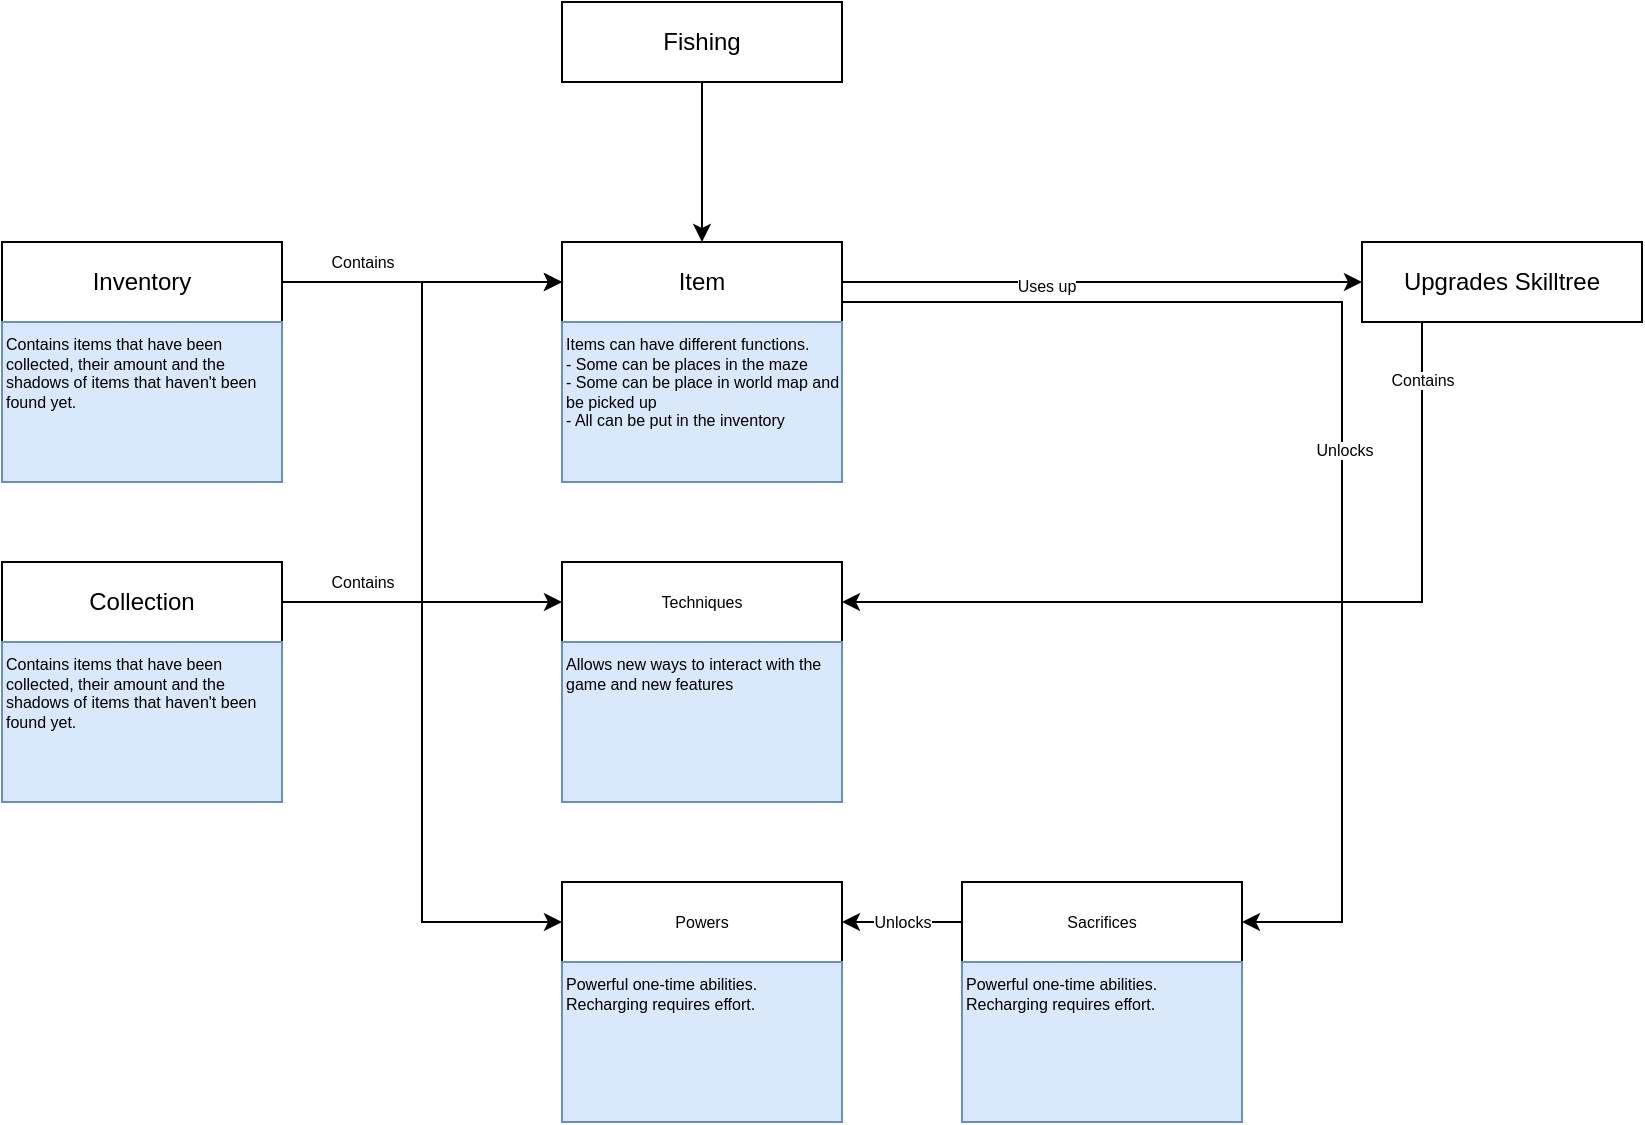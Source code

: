 <mxfile version="20.7.4" type="github">
  <diagram id="px11UpSbY-nVJOwti2Pc" name="Page-1">
    <mxGraphModel dx="819" dy="431" grid="1" gridSize="10" guides="1" tooltips="1" connect="1" arrows="1" fold="1" page="1" pageScale="1" pageWidth="850" pageHeight="1100" math="0" shadow="0">
      <root>
        <mxCell id="0" />
        <mxCell id="1" parent="0" />
        <mxCell id="JakbkevV6Aye5FfJxtAG-15" style="edgeStyle=orthogonalEdgeStyle;rounded=0;orthogonalLoop=1;jettySize=auto;html=1;fontSize=8;" edge="1" parent="1" source="JakbkevV6Aye5FfJxtAG-8" target="JakbkevV6Aye5FfJxtAG-13">
          <mxGeometry relative="1" as="geometry" />
        </mxCell>
        <mxCell id="JakbkevV6Aye5FfJxtAG-16" value="Contains" style="edgeLabel;html=1;align=center;verticalAlign=middle;resizable=0;points=[];fontSize=8;" vertex="1" connectable="0" parent="JakbkevV6Aye5FfJxtAG-15">
          <mxGeometry x="-0.218" y="-1" relative="1" as="geometry">
            <mxPoint x="-15" y="-11" as="offset" />
          </mxGeometry>
        </mxCell>
        <mxCell id="JakbkevV6Aye5FfJxtAG-8" value="Inventory" style="whiteSpace=wrap;html=1;align=center;" vertex="1" parent="1">
          <mxGeometry x="20" y="120" width="140" height="40" as="geometry" />
        </mxCell>
        <mxCell id="JakbkevV6Aye5FfJxtAG-12" value="Contains items that have been collected, their amount and the shadows of items that haven&#39;t been found yet." style="rounded=0;whiteSpace=wrap;html=1;fillColor=#dae8fc;strokeColor=#6c8ebf;align=left;verticalAlign=top;fontSize=8;shadow=0;" vertex="1" parent="1">
          <mxGeometry x="20" y="160" width="140" height="80" as="geometry" />
        </mxCell>
        <mxCell id="JakbkevV6Aye5FfJxtAG-22" style="edgeStyle=orthogonalEdgeStyle;rounded=0;orthogonalLoop=1;jettySize=auto;html=1;fontSize=8;" edge="1" parent="1" source="JakbkevV6Aye5FfJxtAG-13" target="JakbkevV6Aye5FfJxtAG-21">
          <mxGeometry relative="1" as="geometry" />
        </mxCell>
        <mxCell id="JakbkevV6Aye5FfJxtAG-23" value="Uses up" style="edgeLabel;html=1;align=center;verticalAlign=middle;resizable=0;points=[];fontSize=8;" vertex="1" connectable="0" parent="JakbkevV6Aye5FfJxtAG-22">
          <mxGeometry x="-0.218" y="-2" relative="1" as="geometry">
            <mxPoint as="offset" />
          </mxGeometry>
        </mxCell>
        <mxCell id="JakbkevV6Aye5FfJxtAG-13" value="Item" style="whiteSpace=wrap;html=1;align=center;" vertex="1" parent="1">
          <mxGeometry x="300" y="120" width="140" height="40" as="geometry" />
        </mxCell>
        <mxCell id="JakbkevV6Aye5FfJxtAG-18" style="edgeStyle=orthogonalEdgeStyle;rounded=0;orthogonalLoop=1;jettySize=auto;html=1;fontSize=8;" edge="1" parent="1" source="JakbkevV6Aye5FfJxtAG-17" target="JakbkevV6Aye5FfJxtAG-13">
          <mxGeometry relative="1" as="geometry" />
        </mxCell>
        <mxCell id="JakbkevV6Aye5FfJxtAG-17" value="Fishing" style="whiteSpace=wrap;html=1;align=center;" vertex="1" parent="1">
          <mxGeometry x="300" width="140" height="40" as="geometry" />
        </mxCell>
        <mxCell id="JakbkevV6Aye5FfJxtAG-36" style="edgeStyle=orthogonalEdgeStyle;rounded=0;orthogonalLoop=1;jettySize=auto;html=1;entryX=1;entryY=0.5;entryDx=0;entryDy=0;fontSize=8;" edge="1" parent="1" source="JakbkevV6Aye5FfJxtAG-21" target="JakbkevV6Aye5FfJxtAG-30">
          <mxGeometry relative="1" as="geometry">
            <Array as="points">
              <mxPoint x="730" y="300" />
            </Array>
          </mxGeometry>
        </mxCell>
        <mxCell id="JakbkevV6Aye5FfJxtAG-37" value="&lt;div&gt;Contains&lt;/div&gt;" style="edgeLabel;html=1;align=center;verticalAlign=middle;resizable=0;points=[];fontSize=8;" vertex="1" connectable="0" parent="JakbkevV6Aye5FfJxtAG-36">
          <mxGeometry x="-0.865" relative="1" as="geometry">
            <mxPoint as="offset" />
          </mxGeometry>
        </mxCell>
        <mxCell id="JakbkevV6Aye5FfJxtAG-41" style="edgeStyle=orthogonalEdgeStyle;rounded=0;orthogonalLoop=1;jettySize=auto;html=1;entryX=1;entryY=0.5;entryDx=0;entryDy=0;fontSize=8;exitX=1;exitY=0.75;exitDx=0;exitDy=0;" edge="1" parent="1" source="JakbkevV6Aye5FfJxtAG-13" target="JakbkevV6Aye5FfJxtAG-38">
          <mxGeometry x="-0.315" y="-50" relative="1" as="geometry">
            <Array as="points">
              <mxPoint x="690" y="150" />
              <mxPoint x="690" y="460" />
            </Array>
            <mxPoint as="offset" />
          </mxGeometry>
        </mxCell>
        <mxCell id="JakbkevV6Aye5FfJxtAG-42" value="&lt;div&gt;Unlocks&lt;/div&gt;" style="edgeLabel;html=1;align=center;verticalAlign=middle;resizable=0;points=[];fontSize=8;" vertex="1" connectable="0" parent="JakbkevV6Aye5FfJxtAG-41">
          <mxGeometry x="0.062" y="1" relative="1" as="geometry">
            <mxPoint as="offset" />
          </mxGeometry>
        </mxCell>
        <mxCell id="JakbkevV6Aye5FfJxtAG-21" value="&lt;div&gt;Upgrades Skilltree&lt;/div&gt;" style="whiteSpace=wrap;html=1;align=center;" vertex="1" parent="1">
          <mxGeometry x="700" y="120" width="140" height="40" as="geometry" />
        </mxCell>
        <mxCell id="JakbkevV6Aye5FfJxtAG-24" value="&lt;div&gt;Items can have different functions.&lt;/div&gt;&lt;div&gt;- Some can be places in the maze&lt;/div&gt;&lt;div&gt;- Some can be place in world map and be picked up&lt;/div&gt;&lt;div&gt;- All can be put in the inventory&lt;/div&gt;&lt;div&gt;&lt;br&gt;&lt;/div&gt;" style="rounded=0;whiteSpace=wrap;html=1;fillColor=#dae8fc;strokeColor=#6c8ebf;align=left;verticalAlign=top;fontSize=8;shadow=0;" vertex="1" parent="1">
          <mxGeometry x="300" y="160" width="140" height="80" as="geometry" />
        </mxCell>
        <mxCell id="JakbkevV6Aye5FfJxtAG-27" style="edgeStyle=orthogonalEdgeStyle;rounded=0;orthogonalLoop=1;jettySize=auto;html=1;entryX=0;entryY=0.5;entryDx=0;entryDy=0;fontSize=8;" edge="1" parent="1" source="JakbkevV6Aye5FfJxtAG-25" target="JakbkevV6Aye5FfJxtAG-13">
          <mxGeometry relative="1" as="geometry" />
        </mxCell>
        <mxCell id="JakbkevV6Aye5FfJxtAG-29" value="Contains" style="edgeLabel;html=1;align=center;verticalAlign=middle;resizable=0;points=[];fontSize=8;" vertex="1" connectable="0" parent="JakbkevV6Aye5FfJxtAG-27">
          <mxGeometry x="-0.677" y="1" relative="1" as="geometry">
            <mxPoint x="-9" y="-9" as="offset" />
          </mxGeometry>
        </mxCell>
        <mxCell id="JakbkevV6Aye5FfJxtAG-31" style="edgeStyle=orthogonalEdgeStyle;rounded=0;orthogonalLoop=1;jettySize=auto;html=1;fontSize=8;" edge="1" parent="1" source="JakbkevV6Aye5FfJxtAG-25" target="JakbkevV6Aye5FfJxtAG-30">
          <mxGeometry relative="1" as="geometry" />
        </mxCell>
        <mxCell id="JakbkevV6Aye5FfJxtAG-33" style="edgeStyle=orthogonalEdgeStyle;rounded=0;orthogonalLoop=1;jettySize=auto;html=1;fontSize=8;" edge="1" parent="1" source="JakbkevV6Aye5FfJxtAG-25" target="JakbkevV6Aye5FfJxtAG-32">
          <mxGeometry relative="1" as="geometry">
            <Array as="points">
              <mxPoint x="230" y="300" />
              <mxPoint x="230" y="460" />
            </Array>
          </mxGeometry>
        </mxCell>
        <mxCell id="JakbkevV6Aye5FfJxtAG-25" value="Collection" style="whiteSpace=wrap;html=1;align=center;" vertex="1" parent="1">
          <mxGeometry x="20" y="280" width="140" height="40" as="geometry" />
        </mxCell>
        <mxCell id="JakbkevV6Aye5FfJxtAG-26" value="Contains items that have been collected, their amount and the shadows of items that haven&#39;t been found yet." style="rounded=0;whiteSpace=wrap;html=1;fillColor=#dae8fc;strokeColor=#6c8ebf;align=left;verticalAlign=top;fontSize=8;shadow=0;" vertex="1" parent="1">
          <mxGeometry x="20" y="320" width="140" height="80" as="geometry" />
        </mxCell>
        <mxCell id="JakbkevV6Aye5FfJxtAG-30" value="Techniques" style="whiteSpace=wrap;html=1;align=center;rounded=0;shadow=0;sketch=0;fontSize=8;" vertex="1" parent="1">
          <mxGeometry x="300" y="280" width="140" height="40" as="geometry" />
        </mxCell>
        <mxCell id="JakbkevV6Aye5FfJxtAG-32" value="Powers" style="whiteSpace=wrap;html=1;align=center;rounded=0;shadow=0;sketch=0;fontSize=8;" vertex="1" parent="1">
          <mxGeometry x="300" y="440" width="140" height="40" as="geometry" />
        </mxCell>
        <mxCell id="JakbkevV6Aye5FfJxtAG-34" value="Allows new ways to interact with the game and new features" style="rounded=0;whiteSpace=wrap;html=1;fillColor=#dae8fc;strokeColor=#6c8ebf;align=left;verticalAlign=top;fontSize=8;shadow=0;" vertex="1" parent="1">
          <mxGeometry x="300" y="320" width="140" height="80" as="geometry" />
        </mxCell>
        <mxCell id="JakbkevV6Aye5FfJxtAG-35" value="Powerful one-time abilities. Recharging requires effort." style="rounded=0;whiteSpace=wrap;html=1;fillColor=#dae8fc;strokeColor=#6c8ebf;align=left;verticalAlign=top;fontSize=8;shadow=0;" vertex="1" parent="1">
          <mxGeometry x="300" y="480" width="140" height="80" as="geometry" />
        </mxCell>
        <mxCell id="JakbkevV6Aye5FfJxtAG-40" value="Unlocks" style="edgeStyle=orthogonalEdgeStyle;rounded=0;orthogonalLoop=1;jettySize=auto;html=1;fontSize=8;" edge="1" parent="1" source="JakbkevV6Aye5FfJxtAG-38" target="JakbkevV6Aye5FfJxtAG-32">
          <mxGeometry relative="1" as="geometry" />
        </mxCell>
        <mxCell id="JakbkevV6Aye5FfJxtAG-38" value="Sacrifices" style="whiteSpace=wrap;html=1;align=center;rounded=0;shadow=0;sketch=0;fontSize=8;" vertex="1" parent="1">
          <mxGeometry x="500" y="440" width="140" height="40" as="geometry" />
        </mxCell>
        <mxCell id="JakbkevV6Aye5FfJxtAG-39" value="Powerful one-time abilities. Recharging requires effort." style="rounded=0;whiteSpace=wrap;html=1;fillColor=#dae8fc;strokeColor=#6c8ebf;align=left;verticalAlign=top;fontSize=8;shadow=0;" vertex="1" parent="1">
          <mxGeometry x="500" y="480" width="140" height="80" as="geometry" />
        </mxCell>
      </root>
    </mxGraphModel>
  </diagram>
</mxfile>
